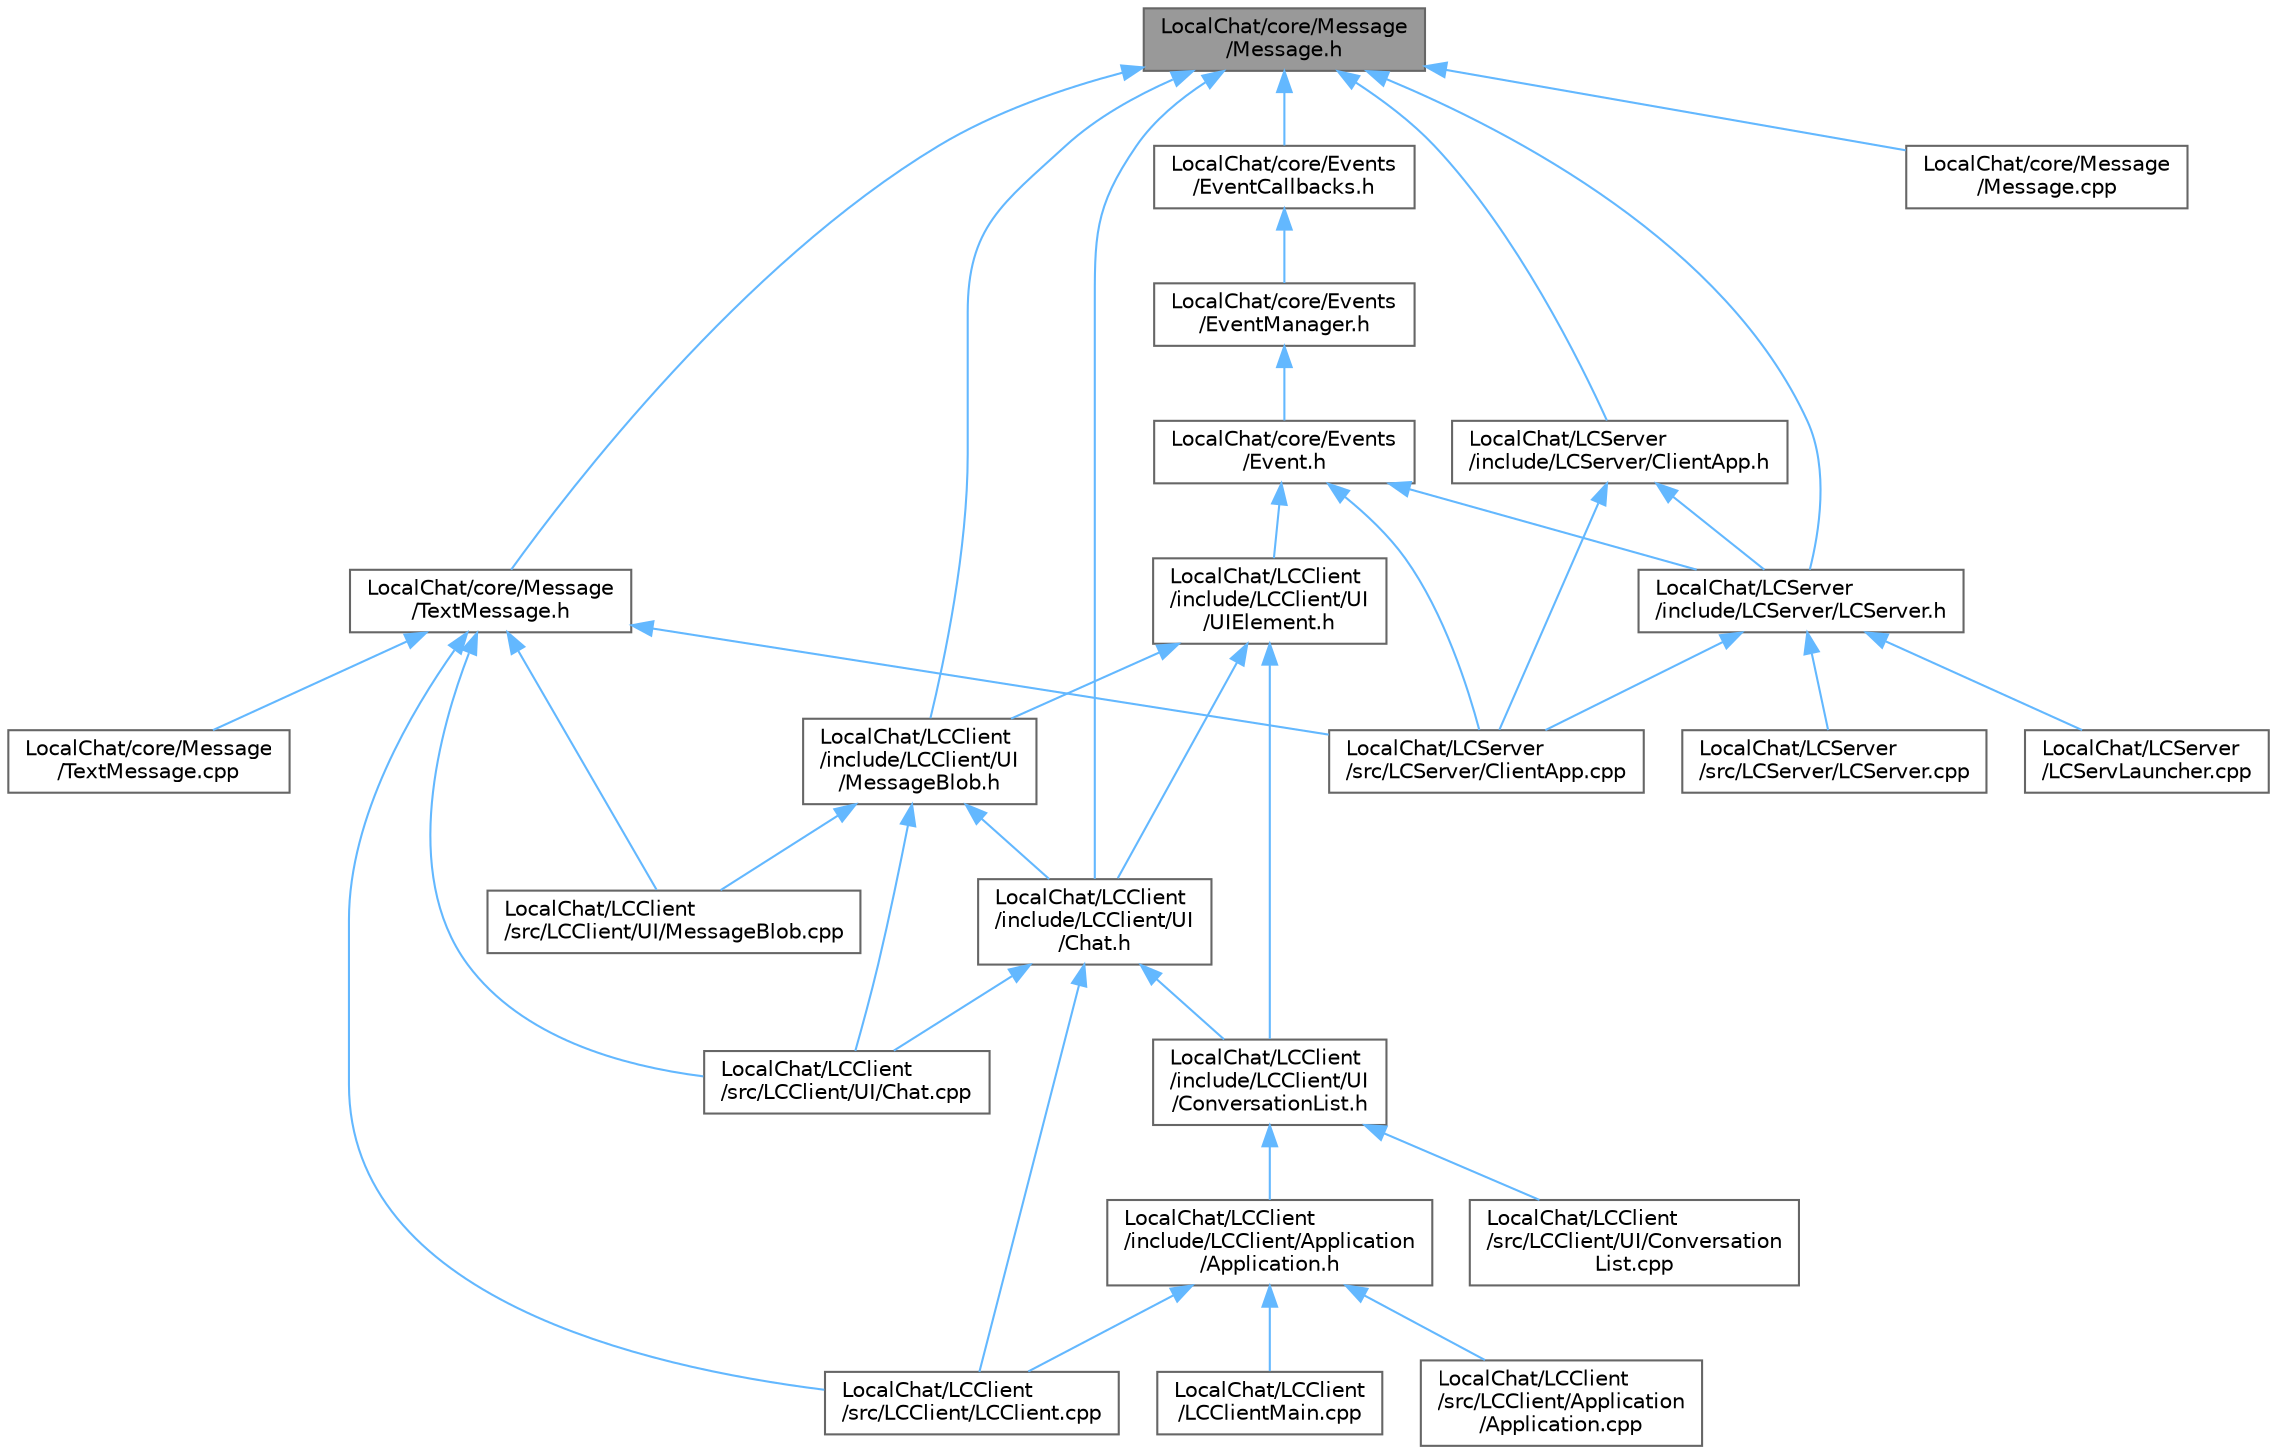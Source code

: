 digraph "LocalChat/core/Message/Message.h"
{
 // LATEX_PDF_SIZE
  bgcolor="transparent";
  edge [fontname=Helvetica,fontsize=10,labelfontname=Helvetica,labelfontsize=10];
  node [fontname=Helvetica,fontsize=10,shape=box,height=0.2,width=0.4];
  Node1 [label="LocalChat/core/Message\l/Message.h",height=0.2,width=0.4,color="gray40", fillcolor="grey60", style="filled", fontcolor="black",tooltip=" "];
  Node1 -> Node2 [dir="back",color="steelblue1",style="solid"];
  Node2 [label="LocalChat/LCClient\l/include/LCClient/UI\l/Chat.h",height=0.2,width=0.4,color="grey40", fillcolor="white", style="filled",URL="$_chat_8h.html",tooltip=" "];
  Node2 -> Node3 [dir="back",color="steelblue1",style="solid"];
  Node3 [label="LocalChat/LCClient\l/include/LCClient/UI\l/ConversationList.h",height=0.2,width=0.4,color="grey40", fillcolor="white", style="filled",URL="$_conversation_list_8h.html",tooltip=" "];
  Node3 -> Node4 [dir="back",color="steelblue1",style="solid"];
  Node4 [label="LocalChat/LCClient\l/include/LCClient/Application\l/Application.h",height=0.2,width=0.4,color="grey40", fillcolor="white", style="filled",URL="$_application_8h.html",tooltip=" "];
  Node4 -> Node5 [dir="back",color="steelblue1",style="solid"];
  Node5 [label="LocalChat/LCClient\l/LCClientMain.cpp",height=0.2,width=0.4,color="grey40", fillcolor="white", style="filled",URL="$_l_c_client_main_8cpp.html",tooltip=" "];
  Node4 -> Node6 [dir="back",color="steelblue1",style="solid"];
  Node6 [label="LocalChat/LCClient\l/src/LCClient/Application\l/Application.cpp",height=0.2,width=0.4,color="grey40", fillcolor="white", style="filled",URL="$_application_8cpp.html",tooltip=" "];
  Node4 -> Node7 [dir="back",color="steelblue1",style="solid"];
  Node7 [label="LocalChat/LCClient\l/src/LCClient/LCClient.cpp",height=0.2,width=0.4,color="grey40", fillcolor="white", style="filled",URL="$_l_c_client_8cpp.html",tooltip=" "];
  Node3 -> Node8 [dir="back",color="steelblue1",style="solid"];
  Node8 [label="LocalChat/LCClient\l/src/LCClient/UI/Conversation\lList.cpp",height=0.2,width=0.4,color="grey40", fillcolor="white", style="filled",URL="$_conversation_list_8cpp.html",tooltip=" "];
  Node2 -> Node7 [dir="back",color="steelblue1",style="solid"];
  Node2 -> Node9 [dir="back",color="steelblue1",style="solid"];
  Node9 [label="LocalChat/LCClient\l/src/LCClient/UI/Chat.cpp",height=0.2,width=0.4,color="grey40", fillcolor="white", style="filled",URL="$_chat_8cpp.html",tooltip=" "];
  Node1 -> Node10 [dir="back",color="steelblue1",style="solid"];
  Node10 [label="LocalChat/LCClient\l/include/LCClient/UI\l/MessageBlob.h",height=0.2,width=0.4,color="grey40", fillcolor="white", style="filled",URL="$_message_blob_8h.html",tooltip=" "];
  Node10 -> Node2 [dir="back",color="steelblue1",style="solid"];
  Node10 -> Node9 [dir="back",color="steelblue1",style="solid"];
  Node10 -> Node11 [dir="back",color="steelblue1",style="solid"];
  Node11 [label="LocalChat/LCClient\l/src/LCClient/UI/MessageBlob.cpp",height=0.2,width=0.4,color="grey40", fillcolor="white", style="filled",URL="$_message_blob_8cpp.html",tooltip=" "];
  Node1 -> Node12 [dir="back",color="steelblue1",style="solid"];
  Node12 [label="LocalChat/LCServer\l/include/LCServer/ClientApp.h",height=0.2,width=0.4,color="grey40", fillcolor="white", style="filled",URL="$_client_app_8h.html",tooltip=" "];
  Node12 -> Node13 [dir="back",color="steelblue1",style="solid"];
  Node13 [label="LocalChat/LCServer\l/include/LCServer/LCServer.h",height=0.2,width=0.4,color="grey40", fillcolor="white", style="filled",URL="$_l_c_server_8h.html",tooltip=" "];
  Node13 -> Node14 [dir="back",color="steelblue1",style="solid"];
  Node14 [label="LocalChat/LCServer\l/LCServLauncher.cpp",height=0.2,width=0.4,color="grey40", fillcolor="white", style="filled",URL="$_l_c_serv_launcher_8cpp.html",tooltip=" "];
  Node13 -> Node15 [dir="back",color="steelblue1",style="solid"];
  Node15 [label="LocalChat/LCServer\l/src/LCServer/ClientApp.cpp",height=0.2,width=0.4,color="grey40", fillcolor="white", style="filled",URL="$_client_app_8cpp.html",tooltip=" "];
  Node13 -> Node16 [dir="back",color="steelblue1",style="solid"];
  Node16 [label="LocalChat/LCServer\l/src/LCServer/LCServer.cpp",height=0.2,width=0.4,color="grey40", fillcolor="white", style="filled",URL="$_l_c_server_8cpp.html",tooltip=" "];
  Node12 -> Node15 [dir="back",color="steelblue1",style="solid"];
  Node1 -> Node13 [dir="back",color="steelblue1",style="solid"];
  Node1 -> Node17 [dir="back",color="steelblue1",style="solid"];
  Node17 [label="LocalChat/core/Events\l/EventCallbacks.h",height=0.2,width=0.4,color="grey40", fillcolor="white", style="filled",URL="$_event_callbacks_8h.html",tooltip=" "];
  Node17 -> Node18 [dir="back",color="steelblue1",style="solid"];
  Node18 [label="LocalChat/core/Events\l/EventManager.h",height=0.2,width=0.4,color="grey40", fillcolor="white", style="filled",URL="$_event_manager_8h.html",tooltip=" "];
  Node18 -> Node19 [dir="back",color="steelblue1",style="solid"];
  Node19 [label="LocalChat/core/Events\l/Event.h",height=0.2,width=0.4,color="grey40", fillcolor="white", style="filled",URL="$_event_8h.html",tooltip=" "];
  Node19 -> Node20 [dir="back",color="steelblue1",style="solid"];
  Node20 [label="LocalChat/LCClient\l/include/LCClient/UI\l/UIElement.h",height=0.2,width=0.4,color="grey40", fillcolor="white", style="filled",URL="$_u_i_element_8h.html",tooltip=" "];
  Node20 -> Node2 [dir="back",color="steelblue1",style="solid"];
  Node20 -> Node3 [dir="back",color="steelblue1",style="solid"];
  Node20 -> Node10 [dir="back",color="steelblue1",style="solid"];
  Node19 -> Node13 [dir="back",color="steelblue1",style="solid"];
  Node19 -> Node15 [dir="back",color="steelblue1",style="solid"];
  Node1 -> Node21 [dir="back",color="steelblue1",style="solid"];
  Node21 [label="LocalChat/core/Message\l/Message.cpp",height=0.2,width=0.4,color="grey40", fillcolor="white", style="filled",URL="$_message_8cpp.html",tooltip=" "];
  Node1 -> Node22 [dir="back",color="steelblue1",style="solid"];
  Node22 [label="LocalChat/core/Message\l/TextMessage.h",height=0.2,width=0.4,color="grey40", fillcolor="white", style="filled",URL="$_text_message_8h.html",tooltip=" "];
  Node22 -> Node7 [dir="back",color="steelblue1",style="solid"];
  Node22 -> Node9 [dir="back",color="steelblue1",style="solid"];
  Node22 -> Node11 [dir="back",color="steelblue1",style="solid"];
  Node22 -> Node15 [dir="back",color="steelblue1",style="solid"];
  Node22 -> Node23 [dir="back",color="steelblue1",style="solid"];
  Node23 [label="LocalChat/core/Message\l/TextMessage.cpp",height=0.2,width=0.4,color="grey40", fillcolor="white", style="filled",URL="$_text_message_8cpp.html",tooltip=" "];
}
